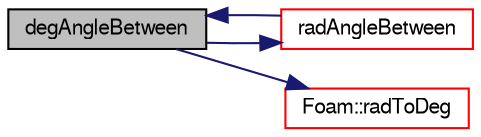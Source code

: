 digraph "degAngleBetween"
{
  bgcolor="transparent";
  edge [fontname="FreeSans",fontsize="10",labelfontname="FreeSans",labelfontsize="10"];
  node [fontname="FreeSans",fontsize="10",shape=record];
  rankdir="LR";
  Node282 [label="degAngleBetween",height=0.2,width=0.4,color="black", fillcolor="grey75", style="filled", fontcolor="black"];
  Node282 -> Node283 [color="midnightblue",fontsize="10",style="solid",fontname="FreeSans"];
  Node283 [label="radAngleBetween",height=0.2,width=0.4,color="red",URL="$a21195.html#a40e012ba4fce0239b9220edeae4f9cb2",tooltip="Calculate angle between a and b in radians. "];
  Node283 -> Node282 [color="midnightblue",fontsize="10",style="solid",fontname="FreeSans"];
  Node282 -> Node294 [color="midnightblue",fontsize="10",style="solid",fontname="FreeSans"];
  Node294 [label="Foam::radToDeg",height=0.2,width=0.4,color="red",URL="$a21124.html#a43e249466ea923a1a1243c5f91fbd2d7",tooltip="Conversion from radians to degrees. "];
}
